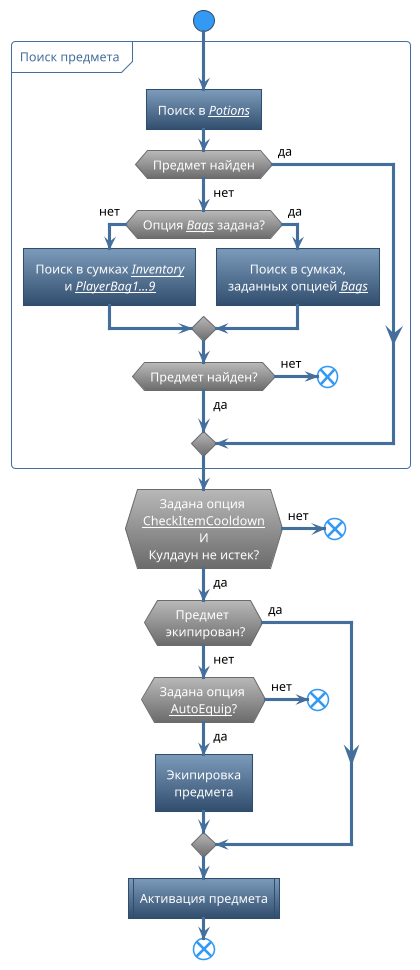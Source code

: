 @startuml
!theme spacelab
skinparam DefaultTextAlignment center

start
partition "Поиск предмета" {
    :Поиск в __//Potions//__]
    if(Предмет найден) then (<color:black>нет) 
        if(Опция __//Bags//__ задана?) then (<color:black>нет)
            :Поиск в сумках __//Inventory//__
            и __//PlayerBag1...9//__]
        else (<color:black>да) 
            :Поиск в сумках,\nзаданных опцией __//Bags//__]
        endif
        if (Предмет найден?) then (<color:black>да)
        else (<color:black>нет) 
            end
        endif
    else (<color:black>да)     
    endif
}

'!pragma useVerticalIf on

' if (Предмет обнаружен?) then (<color:black>да)     
'     if("CheckItemCooldown и
'     Кулдаун не истек?") then (<color:black>да)
'         end
'     else (<color:black>нет) 
'         if("Предмет в __//Potions//__?") then (<color:black>нет)
'             if("AutoEquip") then (<color:black>нет)
'                 end
'             else (<color:black>да) 
'                 :"Экипировать предмет"]
'             endif
'         else (<color:black>да) 
'         endif        
'     endif
' else (<color:black>нет) 
'     end
' endif

if (Задана опция \n__CheckItemCooldown__\n И \nКулдаун не истек?) then (<color:black>нет)
    end
else (<color:black>да) 
    if (Предмет \n экипирован?) then (<color:black>нет)
        if(Задана опция \n__AutoEquip__?) then (<color:black>нет)
            end
        else (<color:black>да) 
            :Экипировка
            предмета]
        endif
    else (<color:black>да)
    endif
endif

:Активация предмета|

end

@enduml
